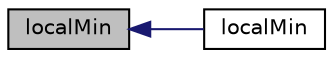 digraph "localMin"
{
  bgcolor="transparent";
  edge [fontname="Helvetica",fontsize="10",labelfontname="Helvetica",labelfontsize="10"];
  node [fontname="Helvetica",fontsize="10",shape=record];
  rankdir="LR";
  Node1 [label="localMin",height=0.2,width=0.4,color="black", fillcolor="grey75", style="filled", fontcolor="black"];
  Node1 -> Node2 [dir="back",color="midnightblue",fontsize="10",style="solid",fontname="Helvetica"];
  Node2 [label="localMin",height=0.2,width=0.4,color="black",URL="$a01409.html#aca4c912e98e65a83d2edb58c946bc96e",tooltip="Construct from Istream. "];
}
